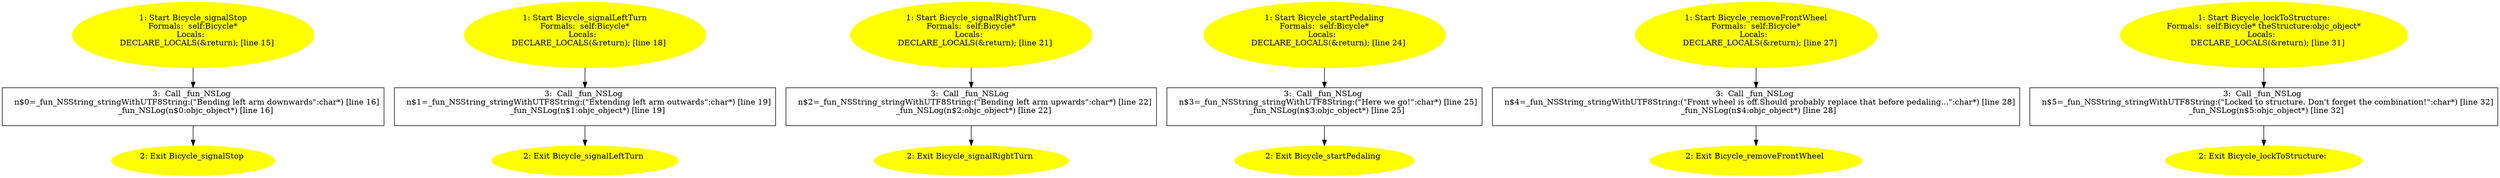 /* @generated */
digraph iCFG {
"signalStop#Bicycle#instance.e21e040e406b062ae47420adbbba076a_1" [label="1: Start Bicycle_signalStop\nFormals:  self:Bicycle*\nLocals:  \n   DECLARE_LOCALS(&return); [line 15]\n " color=yellow style=filled]
	

	 "signalStop#Bicycle#instance.e21e040e406b062ae47420adbbba076a_1" -> "signalStop#Bicycle#instance.e21e040e406b062ae47420adbbba076a_3" ;
"signalStop#Bicycle#instance.e21e040e406b062ae47420adbbba076a_2" [label="2: Exit Bicycle_signalStop \n  " color=yellow style=filled]
	

"signalStop#Bicycle#instance.e21e040e406b062ae47420adbbba076a_3" [label="3:  Call _fun_NSLog \n   n$0=_fun_NSString_stringWithUTF8String:(\"Bending left arm downwards\":char*) [line 16]\n  _fun_NSLog(n$0:objc_object*) [line 16]\n " shape="box"]
	

	 "signalStop#Bicycle#instance.e21e040e406b062ae47420adbbba076a_3" -> "signalStop#Bicycle#instance.e21e040e406b062ae47420adbbba076a_2" ;
"signalLeftTurn#Bicycle#instance.a4d5c86b4aa90993e2ac30d04f01880f_1" [label="1: Start Bicycle_signalLeftTurn\nFormals:  self:Bicycle*\nLocals:  \n   DECLARE_LOCALS(&return); [line 18]\n " color=yellow style=filled]
	

	 "signalLeftTurn#Bicycle#instance.a4d5c86b4aa90993e2ac30d04f01880f_1" -> "signalLeftTurn#Bicycle#instance.a4d5c86b4aa90993e2ac30d04f01880f_3" ;
"signalLeftTurn#Bicycle#instance.a4d5c86b4aa90993e2ac30d04f01880f_2" [label="2: Exit Bicycle_signalLeftTurn \n  " color=yellow style=filled]
	

"signalLeftTurn#Bicycle#instance.a4d5c86b4aa90993e2ac30d04f01880f_3" [label="3:  Call _fun_NSLog \n   n$1=_fun_NSString_stringWithUTF8String:(\"Extending left arm outwards\":char*) [line 19]\n  _fun_NSLog(n$1:objc_object*) [line 19]\n " shape="box"]
	

	 "signalLeftTurn#Bicycle#instance.a4d5c86b4aa90993e2ac30d04f01880f_3" -> "signalLeftTurn#Bicycle#instance.a4d5c86b4aa90993e2ac30d04f01880f_2" ;
"signalRightTurn#Bicycle#instance.fadced5c56a6d988e6d72d83b6b35cbe_1" [label="1: Start Bicycle_signalRightTurn\nFormals:  self:Bicycle*\nLocals:  \n   DECLARE_LOCALS(&return); [line 21]\n " color=yellow style=filled]
	

	 "signalRightTurn#Bicycle#instance.fadced5c56a6d988e6d72d83b6b35cbe_1" -> "signalRightTurn#Bicycle#instance.fadced5c56a6d988e6d72d83b6b35cbe_3" ;
"signalRightTurn#Bicycle#instance.fadced5c56a6d988e6d72d83b6b35cbe_2" [label="2: Exit Bicycle_signalRightTurn \n  " color=yellow style=filled]
	

"signalRightTurn#Bicycle#instance.fadced5c56a6d988e6d72d83b6b35cbe_3" [label="3:  Call _fun_NSLog \n   n$2=_fun_NSString_stringWithUTF8String:(\"Bending left arm upwards\":char*) [line 22]\n  _fun_NSLog(n$2:objc_object*) [line 22]\n " shape="box"]
	

	 "signalRightTurn#Bicycle#instance.fadced5c56a6d988e6d72d83b6b35cbe_3" -> "signalRightTurn#Bicycle#instance.fadced5c56a6d988e6d72d83b6b35cbe_2" ;
"startPedaling#Bicycle#instance.51dd675ab15335a15287fd45cbc21261_1" [label="1: Start Bicycle_startPedaling\nFormals:  self:Bicycle*\nLocals:  \n   DECLARE_LOCALS(&return); [line 24]\n " color=yellow style=filled]
	

	 "startPedaling#Bicycle#instance.51dd675ab15335a15287fd45cbc21261_1" -> "startPedaling#Bicycle#instance.51dd675ab15335a15287fd45cbc21261_3" ;
"startPedaling#Bicycle#instance.51dd675ab15335a15287fd45cbc21261_2" [label="2: Exit Bicycle_startPedaling \n  " color=yellow style=filled]
	

"startPedaling#Bicycle#instance.51dd675ab15335a15287fd45cbc21261_3" [label="3:  Call _fun_NSLog \n   n$3=_fun_NSString_stringWithUTF8String:(\"Here we go!\":char*) [line 25]\n  _fun_NSLog(n$3:objc_object*) [line 25]\n " shape="box"]
	

	 "startPedaling#Bicycle#instance.51dd675ab15335a15287fd45cbc21261_3" -> "startPedaling#Bicycle#instance.51dd675ab15335a15287fd45cbc21261_2" ;
"removeFrontWheel#Bicycle#instance.30147087e52fa1526931dfcd2d381f31_1" [label="1: Start Bicycle_removeFrontWheel\nFormals:  self:Bicycle*\nLocals:  \n   DECLARE_LOCALS(&return); [line 27]\n " color=yellow style=filled]
	

	 "removeFrontWheel#Bicycle#instance.30147087e52fa1526931dfcd2d381f31_1" -> "removeFrontWheel#Bicycle#instance.30147087e52fa1526931dfcd2d381f31_3" ;
"removeFrontWheel#Bicycle#instance.30147087e52fa1526931dfcd2d381f31_2" [label="2: Exit Bicycle_removeFrontWheel \n  " color=yellow style=filled]
	

"removeFrontWheel#Bicycle#instance.30147087e52fa1526931dfcd2d381f31_3" [label="3:  Call _fun_NSLog \n   n$4=_fun_NSString_stringWithUTF8String:(\"Front wheel is off.Should probably replace that before pedaling...\":char*) [line 28]\n  _fun_NSLog(n$4:objc_object*) [line 28]\n " shape="box"]
	

	 "removeFrontWheel#Bicycle#instance.30147087e52fa1526931dfcd2d381f31_3" -> "removeFrontWheel#Bicycle#instance.30147087e52fa1526931dfcd2d381f31_2" ;
"lockToStructure:#Bicycle#instance.1d748844e64f333b251ddf4475286342_1" [label="1: Start Bicycle_lockToStructure:\nFormals:  self:Bicycle* theStructure:objc_object*\nLocals:  \n   DECLARE_LOCALS(&return); [line 31]\n " color=yellow style=filled]
	

	 "lockToStructure:#Bicycle#instance.1d748844e64f333b251ddf4475286342_1" -> "lockToStructure:#Bicycle#instance.1d748844e64f333b251ddf4475286342_3" ;
"lockToStructure:#Bicycle#instance.1d748844e64f333b251ddf4475286342_2" [label="2: Exit Bicycle_lockToStructure: \n  " color=yellow style=filled]
	

"lockToStructure:#Bicycle#instance.1d748844e64f333b251ddf4475286342_3" [label="3:  Call _fun_NSLog \n   n$5=_fun_NSString_stringWithUTF8String:(\"Locked to structure. Don't forget the combination!\":char*) [line 32]\n  _fun_NSLog(n$5:objc_object*) [line 32]\n " shape="box"]
	

	 "lockToStructure:#Bicycle#instance.1d748844e64f333b251ddf4475286342_3" -> "lockToStructure:#Bicycle#instance.1d748844e64f333b251ddf4475286342_2" ;
}
